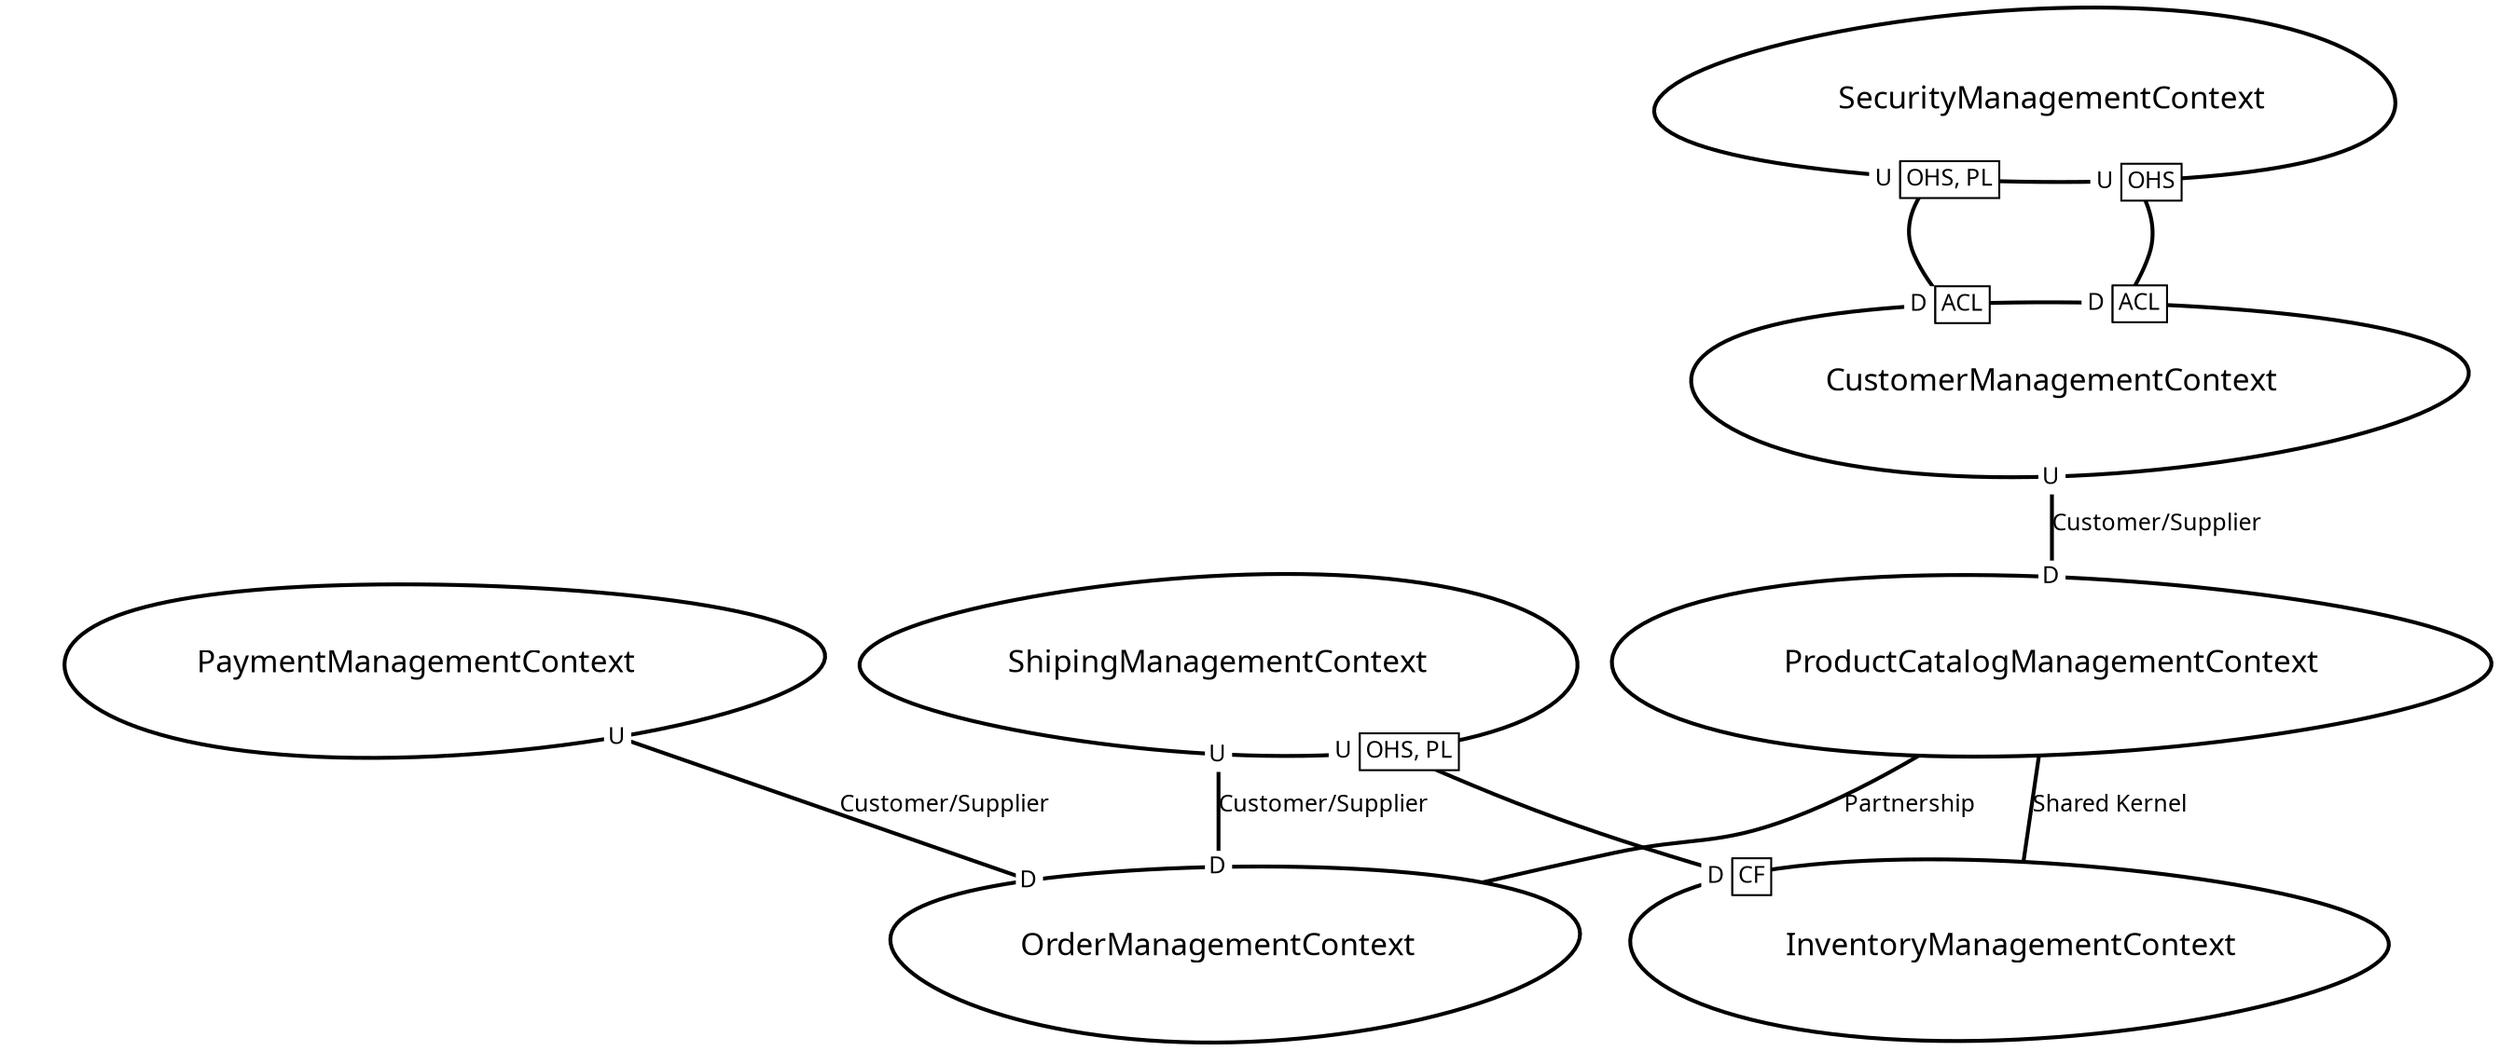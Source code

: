 digraph "ContextMapGraph" {
graph ["imagepath"="/tmp/GraphvizJava"]
"CustomerManagementContext" ["margin"="0.3","orientation"="46","shape"="egg","fontsize"="16","style"="bold","label"="CustomerManagementContext\n","fontname"="sans-serif"]
"ProductCatalogManagementContext" ["margin"="0.3","orientation"="273","shape"="egg","fontsize"="16","style"="bold","label"="ProductCatalogManagementContext\n","fontname"="sans-serif"]
"InventoryManagementContext" ["margin"="0.3","orientation"="278","shape"="egg","fontsize"="16","style"="bold","label"="InventoryManagementContext\n","fontname"="sans-serif"]
"OrderManagementContext" ["margin"="0.3","orientation"="59","shape"="egg","fontsize"="16","style"="bold","label"="OrderManagementContext\n","fontname"="sans-serif"]
"PaymentManagementContext" ["margin"="0.3","orientation"="43","shape"="egg","fontsize"="16","style"="bold","label"="PaymentManagementContext\n","fontname"="sans-serif"]
"SecurityManagementContext" ["margin"="0.3","orientation"="225","shape"="egg","fontsize"="16","style"="bold","label"="SecurityManagementContext\n","fontname"="sans-serif"]
"ShipingManagementContext" ["margin"="0.3","orientation"="90","shape"="egg","fontsize"="16","style"="bold","label"="ShipingManagementContext\n","fontname"="sans-serif"]
"CustomerManagementContext" -> "ProductCatalogManagementContext" ["headlabel"=<<table cellspacing="0" cellborder="0" border="0">
<tr><td bgcolor="white">D</td></tr>
</table>>,"labeldistance"="0","fontsize"="12","taillabel"=<<table cellspacing="0" cellborder="0" border="0">
<tr><td bgcolor="white">U</td></tr>
</table>>,"style"="bold","label"="Customer/Supplier","dir"="none","fontname"="sans-serif"]
"ProductCatalogManagementContext" -> "InventoryManagementContext" ["fontsize"="12","style"="bold","label"="Shared Kernel","dir"="none","fontname"="sans-serif"]
"ProductCatalogManagementContext" -> "OrderManagementContext" ["fontsize"="12","style"="bold","label"="Partnership","dir"="none","fontname"="sans-serif"]
"PaymentManagementContext" -> "OrderManagementContext" ["headlabel"=<<table cellspacing="0" cellborder="0" border="0">
<tr><td bgcolor="white">D</td></tr>
</table>>,"labeldistance"="0","fontsize"="12","taillabel"=<<table cellspacing="0" cellborder="0" border="0">
<tr><td bgcolor="white">U</td></tr>
</table>>,"style"="bold","label"="Customer/Supplier","dir"="none","fontname"="sans-serif"]
"SecurityManagementContext" -> "CustomerManagementContext" ["headlabel"=<<table cellspacing="0" cellborder="1" border="0">
<tr><td bgcolor="white" sides="r">D</td><td sides="trbl" bgcolor="white"><font>ACL</font></td></tr>
</table>>,"labeldistance"="0","fontsize"="12","taillabel"=<<table cellspacing="0" cellborder="1" border="0">
<tr><td bgcolor="white" sides="r">U</td><td sides="trbl" bgcolor="white"><font>OHS, PL</font></td></tr>
</table>>,"style"="bold","label"="                                        ","dir"="none","fontname"="sans-serif"]
"SecurityManagementContext" -> "CustomerManagementContext" ["headlabel"=<<table cellspacing="0" cellborder="1" border="0">
<tr><td bgcolor="white" sides="r">D</td><td sides="trbl" bgcolor="white"><font>ACL</font></td></tr>
</table>>,"labeldistance"="0","fontsize"="12","taillabel"=<<table cellspacing="0" cellborder="1" border="0">
<tr><td bgcolor="white" sides="r">U</td><td sides="trbl" bgcolor="white"><font>OHS</font></td></tr>
</table>>,"style"="bold","label"="                                        ","dir"="none","fontname"="sans-serif"]
"ShipingManagementContext" -> "InventoryManagementContext" ["headlabel"=<<table cellspacing="0" cellborder="1" border="0">
<tr><td bgcolor="white" sides="r">D</td><td sides="trbl" bgcolor="white"><font>CF</font></td></tr>
</table>>,"labeldistance"="0","fontsize"="12","taillabel"=<<table cellspacing="0" cellborder="1" border="0">
<tr><td bgcolor="white" sides="r">U</td><td sides="trbl" bgcolor="white"><font>OHS, PL</font></td></tr>
</table>>,"style"="bold","label"="                                        ","dir"="none","fontname"="sans-serif"]
"ShipingManagementContext" -> "OrderManagementContext" ["headlabel"=<<table cellspacing="0" cellborder="0" border="0">
<tr><td bgcolor="white">D</td></tr>
</table>>,"labeldistance"="0","fontsize"="12","taillabel"=<<table cellspacing="0" cellborder="0" border="0">
<tr><td bgcolor="white">U</td></tr>
</table>>,"style"="bold","label"="Customer/Supplier","dir"="none","fontname"="sans-serif"]
}